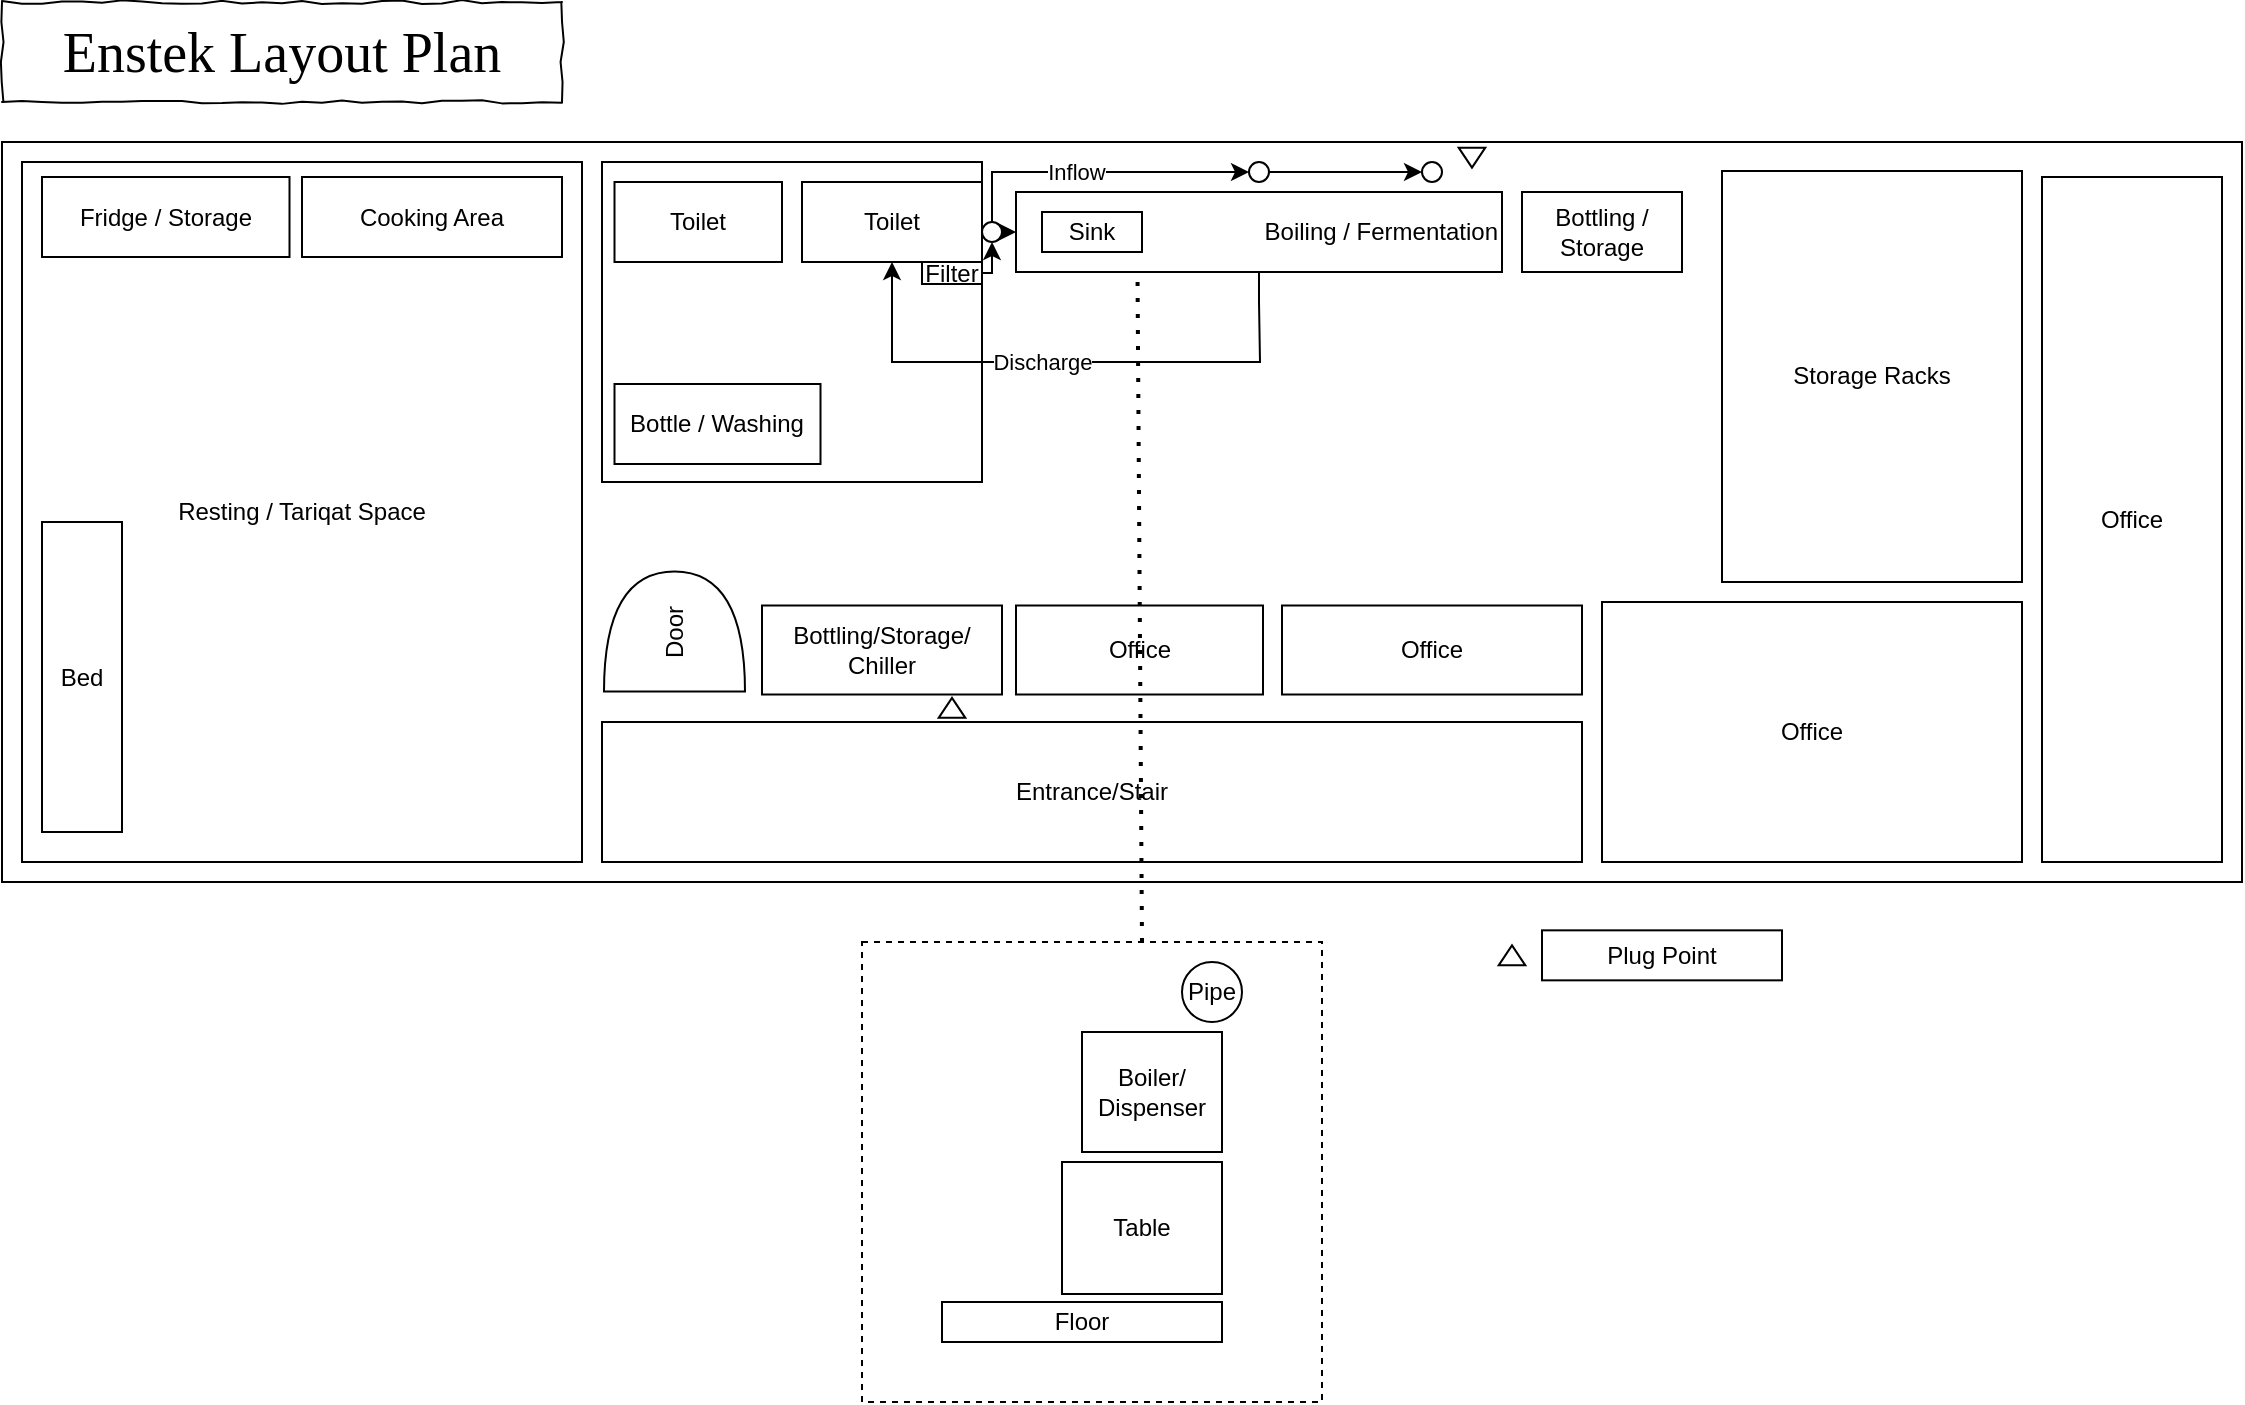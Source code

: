 <mxfile version="20.8.16" type="github">
  <diagram name="Page-1" id="03018318-947c-dd8e-b7a3-06fadd420f32">
    <mxGraphModel dx="1195" dy="637" grid="1" gridSize="10" guides="1" tooltips="1" connect="1" arrows="1" fold="1" page="1" pageScale="1" pageWidth="1100" pageHeight="850" background="#ffffff" math="0" shadow="0">
      <root>
        <mxCell id="0" />
        <mxCell id="1" parent="0" />
        <mxCell id="sEgmtD1Y4ZO5eSFx-lYp-2" value="" style="rounded=0;whiteSpace=wrap;html=1;" parent="1" vertex="1">
          <mxGeometry x="30" y="220" width="1120" height="370" as="geometry" />
        </mxCell>
        <mxCell id="677b7b8949515195-2" value="Enstek Layout Plan" style="whiteSpace=wrap;html=1;rounded=0;shadow=0;labelBackgroundColor=none;strokeWidth=1;fontFamily=Verdana;fontSize=28;align=center;comic=1;" parent="1" vertex="1">
          <mxGeometry x="30" y="150" width="280" height="50" as="geometry" />
        </mxCell>
        <mxCell id="sEgmtD1Y4ZO5eSFx-lYp-3" value="" style="rounded=0;whiteSpace=wrap;html=1;" parent="1" vertex="1">
          <mxGeometry x="330" y="230" width="190" height="160" as="geometry" />
        </mxCell>
        <mxCell id="sEgmtD1Y4ZO5eSFx-lYp-4" value="Entrance/Stair" style="rounded=0;whiteSpace=wrap;html=1;" parent="1" vertex="1">
          <mxGeometry x="330" y="510" width="490" height="70" as="geometry" />
        </mxCell>
        <mxCell id="sEgmtD1Y4ZO5eSFx-lYp-26" style="edgeStyle=orthogonalEdgeStyle;rounded=0;orthogonalLoop=1;jettySize=auto;html=1;exitX=0.5;exitY=1;exitDx=0;exitDy=0;entryX=0.5;entryY=1;entryDx=0;entryDy=0;" parent="1" source="sEgmtD1Y4ZO5eSFx-lYp-5" target="sEgmtD1Y4ZO5eSFx-lYp-10" edge="1">
          <mxGeometry relative="1" as="geometry">
            <Array as="points">
              <mxPoint x="659" y="300" />
              <mxPoint x="659" y="330" />
              <mxPoint x="475" y="330" />
            </Array>
          </mxGeometry>
        </mxCell>
        <mxCell id="sEgmtD1Y4ZO5eSFx-lYp-27" value="Discharge" style="edgeLabel;html=1;align=center;verticalAlign=middle;resizable=0;points=[];" parent="sEgmtD1Y4ZO5eSFx-lYp-26" vertex="1" connectable="0">
          <mxGeometry x="-0.36" y="-1" relative="1" as="geometry">
            <mxPoint x="-65" y="1" as="offset" />
          </mxGeometry>
        </mxCell>
        <mxCell id="sEgmtD1Y4ZO5eSFx-lYp-5" value="Boiling / Fermentation" style="rounded=0;whiteSpace=wrap;html=1;align=right;" parent="1" vertex="1">
          <mxGeometry x="537" y="245" width="243" height="40" as="geometry" />
        </mxCell>
        <mxCell id="sEgmtD1Y4ZO5eSFx-lYp-8" value="Bottling / Storage" style="rounded=0;whiteSpace=wrap;html=1;" parent="1" vertex="1">
          <mxGeometry x="790" y="245" width="80" height="40" as="geometry" />
        </mxCell>
        <mxCell id="sEgmtD1Y4ZO5eSFx-lYp-20" style="edgeStyle=orthogonalEdgeStyle;rounded=0;orthogonalLoop=1;jettySize=auto;html=1;exitX=1;exitY=0.5;exitDx=0;exitDy=0;entryX=0.5;entryY=1;entryDx=0;entryDy=0;" parent="1" source="sEgmtD1Y4ZO5eSFx-lYp-9" target="sEgmtD1Y4ZO5eSFx-lYp-19" edge="1">
          <mxGeometry relative="1" as="geometry" />
        </mxCell>
        <mxCell id="sEgmtD1Y4ZO5eSFx-lYp-9" value="Filter" style="rounded=0;whiteSpace=wrap;html=1;" parent="1" vertex="1">
          <mxGeometry x="490" y="280" width="30" height="11" as="geometry" />
        </mxCell>
        <mxCell id="sEgmtD1Y4ZO5eSFx-lYp-10" value="Toilet" style="rounded=0;whiteSpace=wrap;html=1;" parent="1" vertex="1">
          <mxGeometry x="430" y="240" width="90" height="40" as="geometry" />
        </mxCell>
        <mxCell id="sEgmtD1Y4ZO5eSFx-lYp-22" style="edgeStyle=orthogonalEdgeStyle;rounded=0;orthogonalLoop=1;jettySize=auto;html=1;exitX=1;exitY=0.5;exitDx=0;exitDy=0;entryX=0;entryY=0.5;entryDx=0;entryDy=0;" parent="1" source="sEgmtD1Y4ZO5eSFx-lYp-17" target="sEgmtD1Y4ZO5eSFx-lYp-18" edge="1">
          <mxGeometry relative="1" as="geometry" />
        </mxCell>
        <mxCell id="sEgmtD1Y4ZO5eSFx-lYp-17" value="" style="ellipse;whiteSpace=wrap;html=1;aspect=fixed;" parent="1" vertex="1">
          <mxGeometry x="653.5" y="230" width="10" height="10" as="geometry" />
        </mxCell>
        <mxCell id="sEgmtD1Y4ZO5eSFx-lYp-18" value="" style="ellipse;whiteSpace=wrap;html=1;aspect=fixed;" parent="1" vertex="1">
          <mxGeometry x="740" y="230" width="10" height="10" as="geometry" />
        </mxCell>
        <mxCell id="sEgmtD1Y4ZO5eSFx-lYp-21" style="edgeStyle=orthogonalEdgeStyle;rounded=0;orthogonalLoop=1;jettySize=auto;html=1;exitX=0.5;exitY=0;exitDx=0;exitDy=0;entryX=0;entryY=0.5;entryDx=0;entryDy=0;" parent="1" source="sEgmtD1Y4ZO5eSFx-lYp-19" target="sEgmtD1Y4ZO5eSFx-lYp-17" edge="1">
          <mxGeometry relative="1" as="geometry">
            <Array as="points">
              <mxPoint x="525" y="235" />
            </Array>
          </mxGeometry>
        </mxCell>
        <mxCell id="sEgmtD1Y4ZO5eSFx-lYp-28" value="Inflow" style="edgeLabel;html=1;align=center;verticalAlign=middle;resizable=0;points=[];" parent="sEgmtD1Y4ZO5eSFx-lYp-21" vertex="1" connectable="0">
          <mxGeometry x="-0.239" y="-1" relative="1" as="geometry">
            <mxPoint x="8" y="-1" as="offset" />
          </mxGeometry>
        </mxCell>
        <mxCell id="sEgmtD1Y4ZO5eSFx-lYp-25" style="edgeStyle=orthogonalEdgeStyle;rounded=0;orthogonalLoop=1;jettySize=auto;html=1;exitX=1;exitY=0.5;exitDx=0;exitDy=0;entryX=0;entryY=0.5;entryDx=0;entryDy=0;" parent="1" source="sEgmtD1Y4ZO5eSFx-lYp-19" target="sEgmtD1Y4ZO5eSFx-lYp-5" edge="1">
          <mxGeometry relative="1" as="geometry" />
        </mxCell>
        <mxCell id="sEgmtD1Y4ZO5eSFx-lYp-19" value="" style="ellipse;whiteSpace=wrap;html=1;aspect=fixed;" parent="1" vertex="1">
          <mxGeometry x="520" y="260" width="10" height="10" as="geometry" />
        </mxCell>
        <mxCell id="sEgmtD1Y4ZO5eSFx-lYp-30" value="Floor" style="rounded=0;whiteSpace=wrap;html=1;" parent="1" vertex="1">
          <mxGeometry x="500" y="800" width="140" height="20" as="geometry" />
        </mxCell>
        <mxCell id="sEgmtD1Y4ZO5eSFx-lYp-31" value="Table" style="rounded=0;whiteSpace=wrap;html=1;" parent="1" vertex="1">
          <mxGeometry x="560" y="730" width="80" height="66" as="geometry" />
        </mxCell>
        <mxCell id="sEgmtD1Y4ZO5eSFx-lYp-32" value="Boiler/ Dispenser" style="rounded=0;html=1;whiteSpace=wrap;" parent="1" vertex="1">
          <mxGeometry x="570" y="665" width="70" height="60" as="geometry" />
        </mxCell>
        <mxCell id="sEgmtD1Y4ZO5eSFx-lYp-33" value="Pipe" style="ellipse;whiteSpace=wrap;html=1;aspect=fixed;" parent="1" vertex="1">
          <mxGeometry x="620" y="630" width="30" height="30" as="geometry" />
        </mxCell>
        <mxCell id="sEgmtD1Y4ZO5eSFx-lYp-34" value="Office" style="rounded=0;whiteSpace=wrap;html=1;" parent="1" vertex="1">
          <mxGeometry x="1050" y="237.5" width="90" height="342.5" as="geometry" />
        </mxCell>
        <mxCell id="sEgmtD1Y4ZO5eSFx-lYp-35" value="Storage Racks" style="rounded=0;whiteSpace=wrap;html=1;" parent="1" vertex="1">
          <mxGeometry x="890" y="234.5" width="150" height="205.5" as="geometry" />
        </mxCell>
        <mxCell id="sEgmtD1Y4ZO5eSFx-lYp-36" value="Office" style="rounded=0;whiteSpace=wrap;html=1;" parent="1" vertex="1">
          <mxGeometry x="830" y="450" width="210" height="130" as="geometry" />
        </mxCell>
        <mxCell id="sEgmtD1Y4ZO5eSFx-lYp-37" value="Office" style="rounded=0;whiteSpace=wrap;html=1;" parent="1" vertex="1">
          <mxGeometry x="670" y="451.75" width="150" height="44.5" as="geometry" />
        </mxCell>
        <mxCell id="sEgmtD1Y4ZO5eSFx-lYp-39" value="Resting / Tariqat Space" style="rounded=0;whiteSpace=wrap;html=1;" parent="1" vertex="1">
          <mxGeometry x="40" y="230" width="280" height="350" as="geometry" />
        </mxCell>
        <mxCell id="sEgmtD1Y4ZO5eSFx-lYp-40" value="Bottling/Storage/ Chiller" style="rounded=0;whiteSpace=wrap;html=1;" parent="1" vertex="1">
          <mxGeometry x="410" y="451.75" width="120" height="44.5" as="geometry" />
        </mxCell>
        <mxCell id="UhZAmVKIM8HB2m7Gm_mt-1" value="Office" style="rounded=0;whiteSpace=wrap;html=1;" vertex="1" parent="1">
          <mxGeometry x="537" y="451.75" width="123.5" height="44.5" as="geometry" />
        </mxCell>
        <mxCell id="UhZAmVKIM8HB2m7Gm_mt-2" value="Bottle / Washing" style="rounded=0;whiteSpace=wrap;html=1;" vertex="1" parent="1">
          <mxGeometry x="336.25" y="341" width="103" height="40" as="geometry" />
        </mxCell>
        <mxCell id="UhZAmVKIM8HB2m7Gm_mt-4" value="Door" style="shape=or;whiteSpace=wrap;html=1;rotation=-90;" vertex="1" parent="1">
          <mxGeometry x="336.25" y="429.5" width="60" height="70.5" as="geometry" />
        </mxCell>
        <mxCell id="UhZAmVKIM8HB2m7Gm_mt-5" value="Sink" style="rounded=0;whiteSpace=wrap;html=1;" vertex="1" parent="1">
          <mxGeometry x="550" y="255" width="50" height="20" as="geometry" />
        </mxCell>
        <mxCell id="UhZAmVKIM8HB2m7Gm_mt-6" value="Toilet" style="rounded=0;whiteSpace=wrap;html=1;" vertex="1" parent="1">
          <mxGeometry x="336.25" y="240" width="83.75" height="40" as="geometry" />
        </mxCell>
        <mxCell id="UhZAmVKIM8HB2m7Gm_mt-8" value="" style="triangle;whiteSpace=wrap;html=1;rotation=90;" vertex="1" parent="1">
          <mxGeometry x="760" y="221.17" width="10" height="13.33" as="geometry" />
        </mxCell>
        <mxCell id="UhZAmVKIM8HB2m7Gm_mt-9" value="" style="triangle;whiteSpace=wrap;html=1;rotation=-90;" vertex="1" parent="1">
          <mxGeometry x="500" y="496.25" width="10" height="13.33" as="geometry" />
        </mxCell>
        <mxCell id="UhZAmVKIM8HB2m7Gm_mt-11" value="" style="endArrow=none;dashed=1;html=1;dashPattern=1 3;strokeWidth=2;rounded=0;entryX=0.25;entryY=1;entryDx=0;entryDy=0;" edge="1" parent="1" target="sEgmtD1Y4ZO5eSFx-lYp-5">
          <mxGeometry width="50" height="50" relative="1" as="geometry">
            <mxPoint x="600" y="620" as="sourcePoint" />
            <mxPoint x="620" y="320" as="targetPoint" />
          </mxGeometry>
        </mxCell>
        <mxCell id="UhZAmVKIM8HB2m7Gm_mt-12" value="" style="whiteSpace=wrap;html=1;aspect=fixed;dashed=1;fillColor=none;" vertex="1" parent="1">
          <mxGeometry x="460" y="620" width="230" height="230" as="geometry" />
        </mxCell>
        <mxCell id="UhZAmVKIM8HB2m7Gm_mt-13" value="" style="triangle;whiteSpace=wrap;html=1;rotation=-90;" vertex="1" parent="1">
          <mxGeometry x="780" y="620" width="10" height="13.33" as="geometry" />
        </mxCell>
        <mxCell id="UhZAmVKIM8HB2m7Gm_mt-14" value="Plug Point" style="rounded=0;whiteSpace=wrap;html=1;fillColor=none;" vertex="1" parent="1">
          <mxGeometry x="800" y="614.17" width="120" height="25" as="geometry" />
        </mxCell>
        <mxCell id="UhZAmVKIM8HB2m7Gm_mt-17" value="Cooking Area" style="rounded=0;whiteSpace=wrap;html=1;" vertex="1" parent="1">
          <mxGeometry x="180" y="237.5" width="130" height="40" as="geometry" />
        </mxCell>
        <mxCell id="UhZAmVKIM8HB2m7Gm_mt-18" value="Fridge / Storage" style="rounded=0;whiteSpace=wrap;html=1;" vertex="1" parent="1">
          <mxGeometry x="50" y="237.5" width="123.75" height="40" as="geometry" />
        </mxCell>
        <mxCell id="UhZAmVKIM8HB2m7Gm_mt-19" value="Bed" style="rounded=0;whiteSpace=wrap;html=1;" vertex="1" parent="1">
          <mxGeometry x="50" y="410" width="40" height="155" as="geometry" />
        </mxCell>
      </root>
    </mxGraphModel>
  </diagram>
</mxfile>
